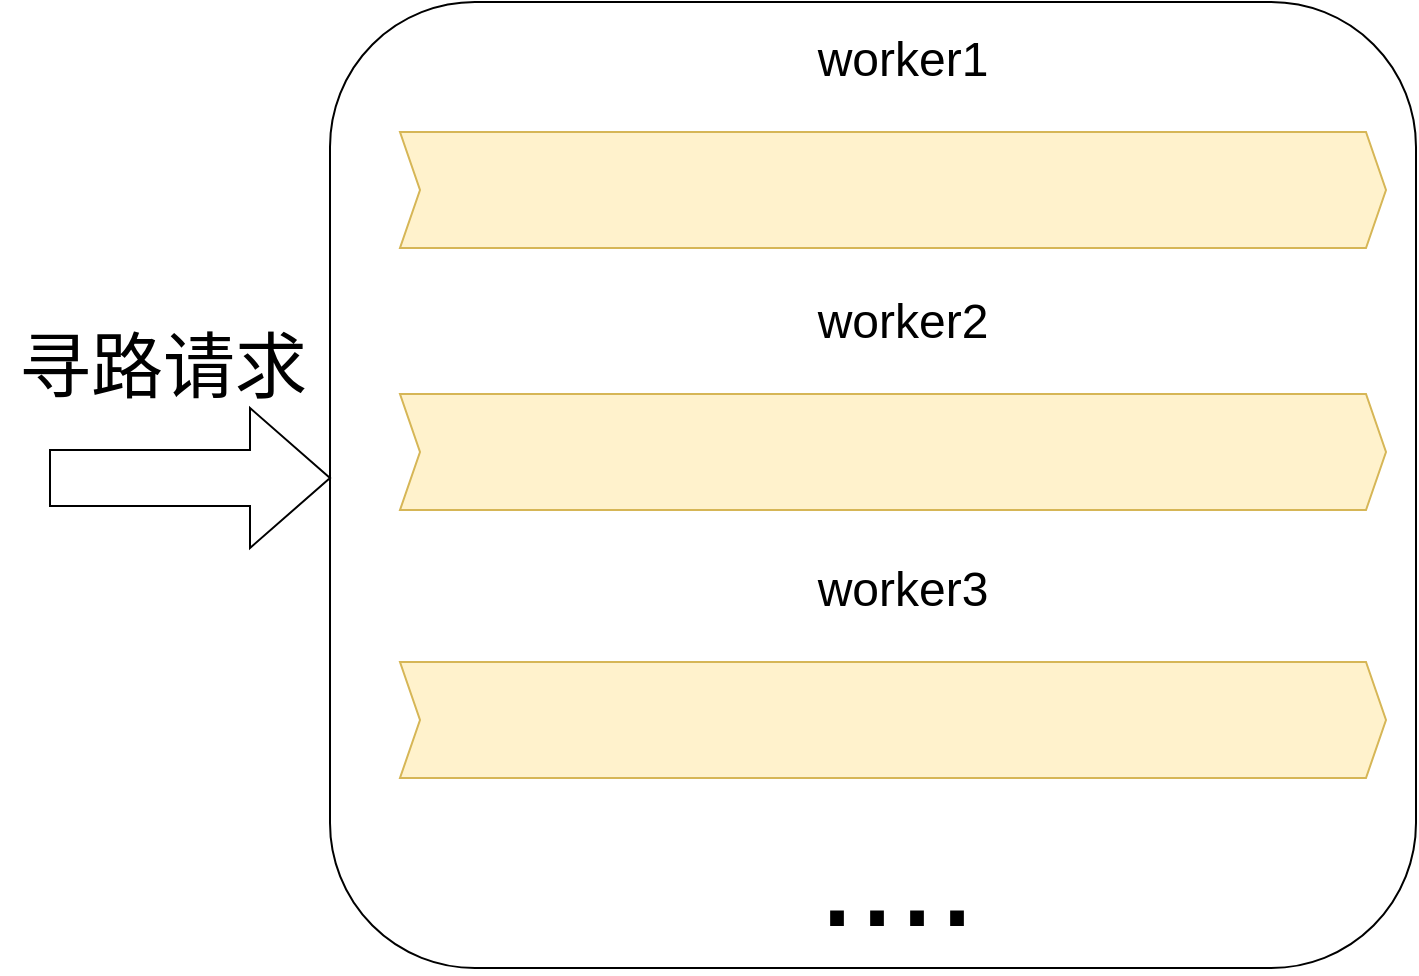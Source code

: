 <mxfile version="22.0.8" type="github">
  <diagram name="第 1 页" id="f0IW8Co--XW5ajZkcLuv">
    <mxGraphModel dx="2074" dy="1115" grid="0" gridSize="10" guides="1" tooltips="1" connect="1" arrows="1" fold="1" page="0" pageScale="1" pageWidth="827" pageHeight="1169" math="0" shadow="0">
      <root>
        <mxCell id="0" />
        <mxCell id="1" parent="0" />
        <mxCell id="JTvDVS_nAlTPV6Fr2Wrx-2" value="" style="html=1;shadow=0;dashed=0;align=center;verticalAlign=middle;shape=mxgraph.arrows2.arrow;dy=0;dx=10;notch=10;fillColor=#fff2cc;strokeColor=#d6b656;" vertex="1" parent="1">
          <mxGeometry x="279" y="415" width="493" height="58" as="geometry" />
        </mxCell>
        <mxCell id="JTvDVS_nAlTPV6Fr2Wrx-3" value="&lt;font style=&quot;font-size: 24px;&quot;&gt;worker1&lt;/font&gt;" style="text;html=1;align=center;verticalAlign=middle;resizable=0;points=[];autosize=1;strokeColor=none;fillColor=none;" vertex="1" parent="1">
          <mxGeometry x="478" y="358" width="103" height="41" as="geometry" />
        </mxCell>
        <mxCell id="JTvDVS_nAlTPV6Fr2Wrx-4" value="" style="html=1;shadow=0;dashed=0;align=center;verticalAlign=middle;shape=mxgraph.arrows2.arrow;dy=0;dx=10;notch=10;fillColor=#fff2cc;strokeColor=#d6b656;" vertex="1" parent="1">
          <mxGeometry x="279" y="546" width="493" height="58" as="geometry" />
        </mxCell>
        <mxCell id="JTvDVS_nAlTPV6Fr2Wrx-5" value="&lt;font style=&quot;font-size: 24px;&quot;&gt;worker2&lt;/font&gt;" style="text;html=1;align=center;verticalAlign=middle;resizable=0;points=[];autosize=1;strokeColor=none;fillColor=none;" vertex="1" parent="1">
          <mxGeometry x="478" y="489" width="103" height="41" as="geometry" />
        </mxCell>
        <mxCell id="JTvDVS_nAlTPV6Fr2Wrx-6" value="" style="html=1;shadow=0;dashed=0;align=center;verticalAlign=middle;shape=mxgraph.arrows2.arrow;dy=0;dx=10;notch=10;fillColor=#fff2cc;strokeColor=#d6b656;" vertex="1" parent="1">
          <mxGeometry x="279" y="680" width="493" height="58" as="geometry" />
        </mxCell>
        <mxCell id="JTvDVS_nAlTPV6Fr2Wrx-7" value="&lt;font style=&quot;font-size: 24px;&quot;&gt;worker3&lt;/font&gt;" style="text;html=1;align=center;verticalAlign=middle;resizable=0;points=[];autosize=1;strokeColor=none;fillColor=none;" vertex="1" parent="1">
          <mxGeometry x="478" y="623" width="103" height="41" as="geometry" />
        </mxCell>
        <mxCell id="JTvDVS_nAlTPV6Fr2Wrx-8" value="&lt;font style=&quot;font-size: 72px;&quot;&gt;.&lt;font style=&quot;&quot;&gt;.&lt;/font&gt;..&lt;/font&gt;" style="text;html=1;align=center;verticalAlign=middle;resizable=0;points=[];autosize=1;strokeColor=none;fillColor=none;" vertex="1" parent="1">
          <mxGeometry x="478" y="738" width="98" height="98" as="geometry" />
        </mxCell>
        <mxCell id="JTvDVS_nAlTPV6Fr2Wrx-12" value="" style="rounded=1;whiteSpace=wrap;html=1;fillColor=none;" vertex="1" parent="1">
          <mxGeometry x="244" y="350" width="543" height="483" as="geometry" />
        </mxCell>
        <mxCell id="JTvDVS_nAlTPV6Fr2Wrx-13" value="" style="html=1;shadow=0;dashed=0;align=center;verticalAlign=middle;shape=mxgraph.arrows2.arrow;dy=0.6;dx=40;notch=0;" vertex="1" parent="1">
          <mxGeometry x="104" y="553" width="140" height="70" as="geometry" />
        </mxCell>
        <mxCell id="JTvDVS_nAlTPV6Fr2Wrx-14" value="&lt;font style=&quot;font-size: 36px;&quot;&gt;寻路请求&lt;/font&gt;" style="text;html=1;align=center;verticalAlign=middle;resizable=0;points=[];autosize=1;strokeColor=none;fillColor=none;" vertex="1" parent="1">
          <mxGeometry x="79" y="504" width="162" height="55" as="geometry" />
        </mxCell>
      </root>
    </mxGraphModel>
  </diagram>
</mxfile>

